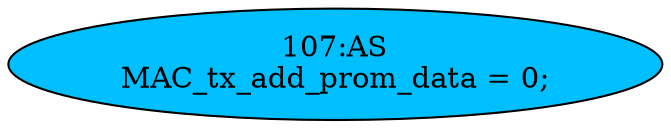 strict digraph "" {
	node [label="\N"];
	"107:AS"	 [ast="<pyverilog.vparser.ast.Assign object at 0x7fdff6ff3490>",
		def_var="['MAC_tx_add_prom_data']",
		fillcolor=deepskyblue,
		label="107:AS
MAC_tx_add_prom_data = 0;",
		statements="[]",
		style=filled,
		typ=Assign,
		use_var="[]"];
}
